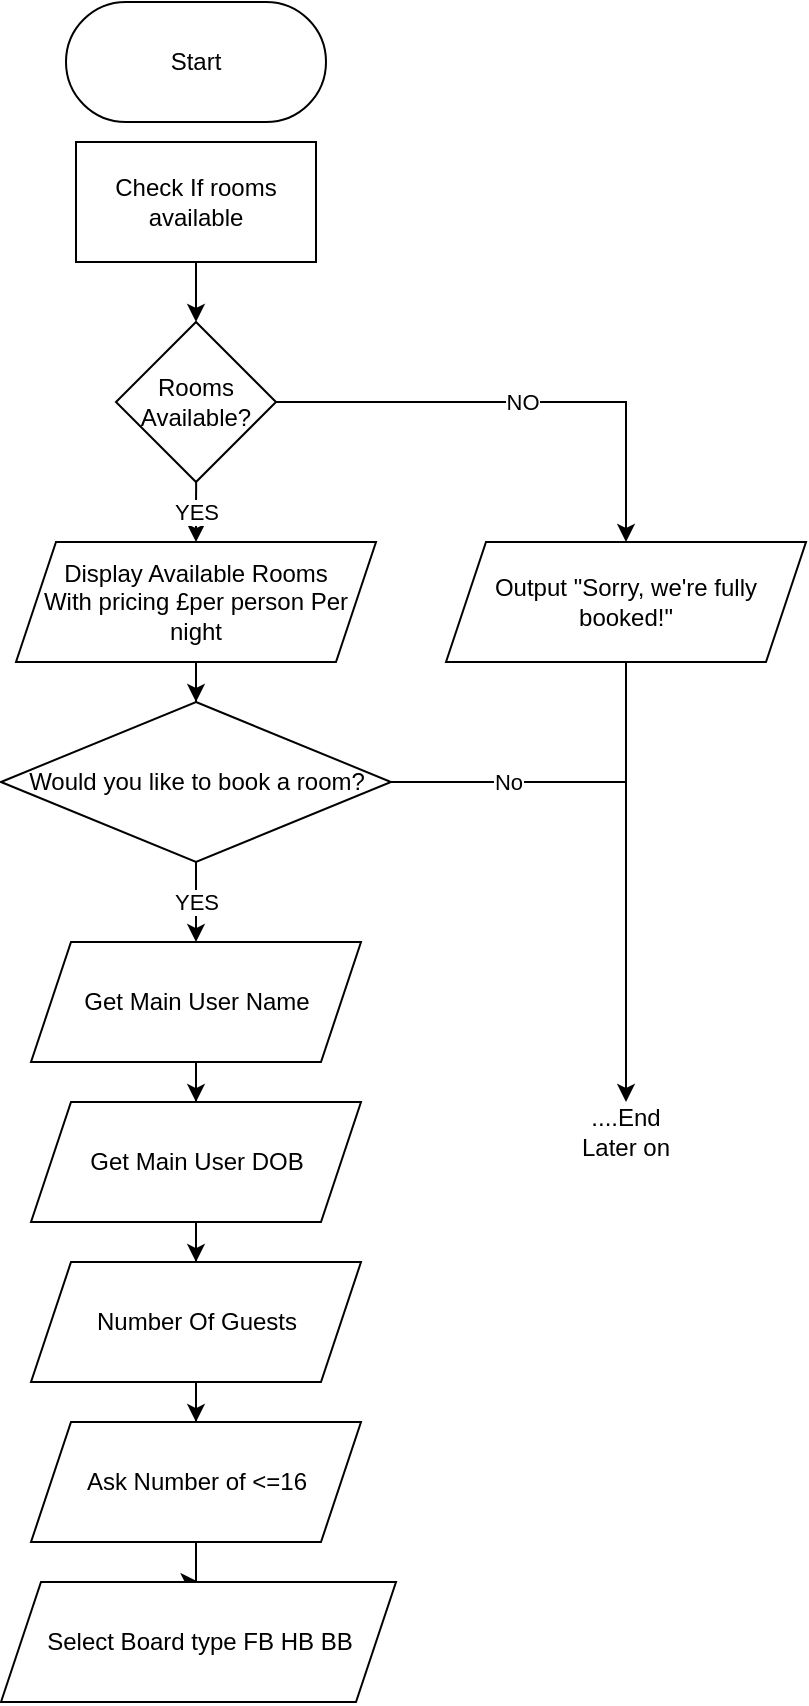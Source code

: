 <mxfile version="22.0.8" type="github">
  <diagram name="Page-1" id="K1L8OAe72hyBLrfLiRUe">
    <mxGraphModel dx="794" dy="461" grid="1" gridSize="10" guides="1" tooltips="1" connect="1" arrows="1" fold="1" page="1" pageScale="1" pageWidth="827" pageHeight="1169" math="0" shadow="0">
      <root>
        <mxCell id="0" />
        <mxCell id="1" parent="0" />
        <mxCell id="HlryjuvVYbEryCINoFPO-1" value="Start" style="rounded=1;whiteSpace=wrap;html=1;arcSize=50;" parent="1" vertex="1">
          <mxGeometry x="320" y="10" width="130" height="60" as="geometry" />
        </mxCell>
        <mxCell id="HlryjuvVYbEryCINoFPO-14" style="edgeStyle=orthogonalEdgeStyle;rounded=0;orthogonalLoop=1;jettySize=auto;html=1;" parent="1" source="HlryjuvVYbEryCINoFPO-3" target="HlryjuvVYbEryCINoFPO-4" edge="1">
          <mxGeometry relative="1" as="geometry" />
        </mxCell>
        <mxCell id="HlryjuvVYbEryCINoFPO-3" value="Get Main User Name" style="shape=parallelogram;perimeter=parallelogramPerimeter;whiteSpace=wrap;html=1;fixedSize=1;" parent="1" vertex="1">
          <mxGeometry x="302.5" y="480.02" width="165" height="60" as="geometry" />
        </mxCell>
        <mxCell id="HlryjuvVYbEryCINoFPO-15" style="edgeStyle=orthogonalEdgeStyle;rounded=0;orthogonalLoop=1;jettySize=auto;html=1;entryX=0.5;entryY=0;entryDx=0;entryDy=0;" parent="1" source="HlryjuvVYbEryCINoFPO-4" target="HlryjuvVYbEryCINoFPO-5" edge="1">
          <mxGeometry relative="1" as="geometry" />
        </mxCell>
        <mxCell id="HlryjuvVYbEryCINoFPO-4" value="Get Main User DOB" style="shape=parallelogram;perimeter=parallelogramPerimeter;whiteSpace=wrap;html=1;fixedSize=1;" parent="1" vertex="1">
          <mxGeometry x="302.5" y="560.02" width="165" height="60" as="geometry" />
        </mxCell>
        <mxCell id="HlryjuvVYbEryCINoFPO-16" style="edgeStyle=orthogonalEdgeStyle;rounded=0;orthogonalLoop=1;jettySize=auto;html=1;" parent="1" source="HlryjuvVYbEryCINoFPO-5" target="HlryjuvVYbEryCINoFPO-6" edge="1">
          <mxGeometry relative="1" as="geometry" />
        </mxCell>
        <mxCell id="HlryjuvVYbEryCINoFPO-5" value="Number Of Guests " style="shape=parallelogram;perimeter=parallelogramPerimeter;whiteSpace=wrap;html=1;fixedSize=1;" parent="1" vertex="1">
          <mxGeometry x="302.5" y="640.02" width="165" height="60" as="geometry" />
        </mxCell>
        <mxCell id="HlryjuvVYbEryCINoFPO-17" style="edgeStyle=orthogonalEdgeStyle;rounded=0;orthogonalLoop=1;jettySize=auto;html=1;entryX=0.5;entryY=0;entryDx=0;entryDy=0;" parent="1" source="HlryjuvVYbEryCINoFPO-6" target="HlryjuvVYbEryCINoFPO-7" edge="1">
          <mxGeometry relative="1" as="geometry" />
        </mxCell>
        <mxCell id="HlryjuvVYbEryCINoFPO-6" value="Ask Number of &amp;lt;=16" style="shape=parallelogram;perimeter=parallelogramPerimeter;whiteSpace=wrap;html=1;fixedSize=1;" parent="1" vertex="1">
          <mxGeometry x="302.5" y="720.02" width="165" height="60" as="geometry" />
        </mxCell>
        <mxCell id="HlryjuvVYbEryCINoFPO-7" value="Select Board type FB HB BB" style="shape=parallelogram;perimeter=parallelogramPerimeter;whiteSpace=wrap;html=1;fixedSize=1;" parent="1" vertex="1">
          <mxGeometry x="287.5" y="800.02" width="197.5" height="60" as="geometry" />
        </mxCell>
        <mxCell id="HlryjuvVYbEryCINoFPO-11" style="edgeStyle=orthogonalEdgeStyle;rounded=0;orthogonalLoop=1;jettySize=auto;html=1;" parent="1" source="HlryjuvVYbEryCINoFPO-8" target="HlryjuvVYbEryCINoFPO-9" edge="1">
          <mxGeometry relative="1" as="geometry" />
        </mxCell>
        <mxCell id="HlryjuvVYbEryCINoFPO-8" value="Check If rooms available" style="rounded=0;whiteSpace=wrap;html=1;" parent="1" vertex="1">
          <mxGeometry x="325" y="80" width="120" height="60" as="geometry" />
        </mxCell>
        <mxCell id="HlryjuvVYbEryCINoFPO-10" value="YES" style="edgeStyle=orthogonalEdgeStyle;rounded=0;orthogonalLoop=1;jettySize=auto;html=1;" parent="1" edge="1">
          <mxGeometry relative="1" as="geometry">
            <mxPoint x="385.059" y="250.001" as="sourcePoint" />
            <mxPoint x="385" y="280.06" as="targetPoint" />
          </mxGeometry>
        </mxCell>
        <mxCell id="HlryjuvVYbEryCINoFPO-13" value="NO" style="edgeStyle=orthogonalEdgeStyle;rounded=0;orthogonalLoop=1;jettySize=auto;html=1;" parent="1" source="HlryjuvVYbEryCINoFPO-9" target="HlryjuvVYbEryCINoFPO-12" edge="1">
          <mxGeometry relative="1" as="geometry" />
        </mxCell>
        <mxCell id="HlryjuvVYbEryCINoFPO-9" value="Rooms Available?" style="rhombus;whiteSpace=wrap;html=1;" parent="1" vertex="1">
          <mxGeometry x="345" y="170" width="80" height="80" as="geometry" />
        </mxCell>
        <mxCell id="HlryjuvVYbEryCINoFPO-18" style="edgeStyle=orthogonalEdgeStyle;rounded=0;orthogonalLoop=1;jettySize=auto;html=1;" parent="1" source="HlryjuvVYbEryCINoFPO-12" edge="1">
          <mxGeometry relative="1" as="geometry">
            <mxPoint x="600" y="560" as="targetPoint" />
          </mxGeometry>
        </mxCell>
        <mxCell id="HlryjuvVYbEryCINoFPO-12" value="Output &quot;Sorry, we&#39;re fully booked!&quot;" style="shape=parallelogram;perimeter=parallelogramPerimeter;whiteSpace=wrap;html=1;fixedSize=1;" parent="1" vertex="1">
          <mxGeometry x="510" y="280" width="180" height="60" as="geometry" />
        </mxCell>
        <mxCell id="HlryjuvVYbEryCINoFPO-19" value="....End Later on" style="text;html=1;strokeColor=none;fillColor=none;align=center;verticalAlign=middle;whiteSpace=wrap;rounded=0;" parent="1" vertex="1">
          <mxGeometry x="570" y="560" width="60" height="30" as="geometry" />
        </mxCell>
        <mxCell id="HlryjuvVYbEryCINoFPO-25" style="edgeStyle=orthogonalEdgeStyle;rounded=0;orthogonalLoop=1;jettySize=auto;html=1;" parent="1" source="HlryjuvVYbEryCINoFPO-20" target="HlryjuvVYbEryCINoFPO-21" edge="1">
          <mxGeometry relative="1" as="geometry" />
        </mxCell>
        <mxCell id="HlryjuvVYbEryCINoFPO-20" value="&lt;div&gt;Display Available Rooms&lt;/div&gt;&lt;div&gt;With pricing £per person Per night&lt;br&gt;&lt;/div&gt;" style="shape=parallelogram;perimeter=parallelogramPerimeter;whiteSpace=wrap;html=1;fixedSize=1;" parent="1" vertex="1">
          <mxGeometry x="295" y="280" width="180" height="60" as="geometry" />
        </mxCell>
        <mxCell id="HlryjuvVYbEryCINoFPO-27" value="YES" style="edgeStyle=orthogonalEdgeStyle;rounded=0;orthogonalLoop=1;jettySize=auto;html=1;entryX=0.5;entryY=0;entryDx=0;entryDy=0;exitX=0.5;exitY=1;exitDx=0;exitDy=0;" parent="1" source="HlryjuvVYbEryCINoFPO-21" target="HlryjuvVYbEryCINoFPO-3" edge="1">
          <mxGeometry relative="1" as="geometry">
            <mxPoint x="385.059" y="459.996" as="sourcePoint" />
          </mxGeometry>
        </mxCell>
        <mxCell id="HlryjuvVYbEryCINoFPO-21" value="Would you like to book a room?" style="rhombus;whiteSpace=wrap;html=1;" parent="1" vertex="1">
          <mxGeometry x="287.5" y="360" width="195" height="80" as="geometry" />
        </mxCell>
        <mxCell id="HlryjuvVYbEryCINoFPO-24" value="No" style="endArrow=none;html=1;rounded=0;entryX=1;entryY=0.5;entryDx=0;entryDy=0;" parent="1" target="HlryjuvVYbEryCINoFPO-21" edge="1">
          <mxGeometry width="50" height="50" relative="1" as="geometry">
            <mxPoint x="600" y="400" as="sourcePoint" />
            <mxPoint x="450" y="420" as="targetPoint" />
          </mxGeometry>
        </mxCell>
      </root>
    </mxGraphModel>
  </diagram>
</mxfile>
